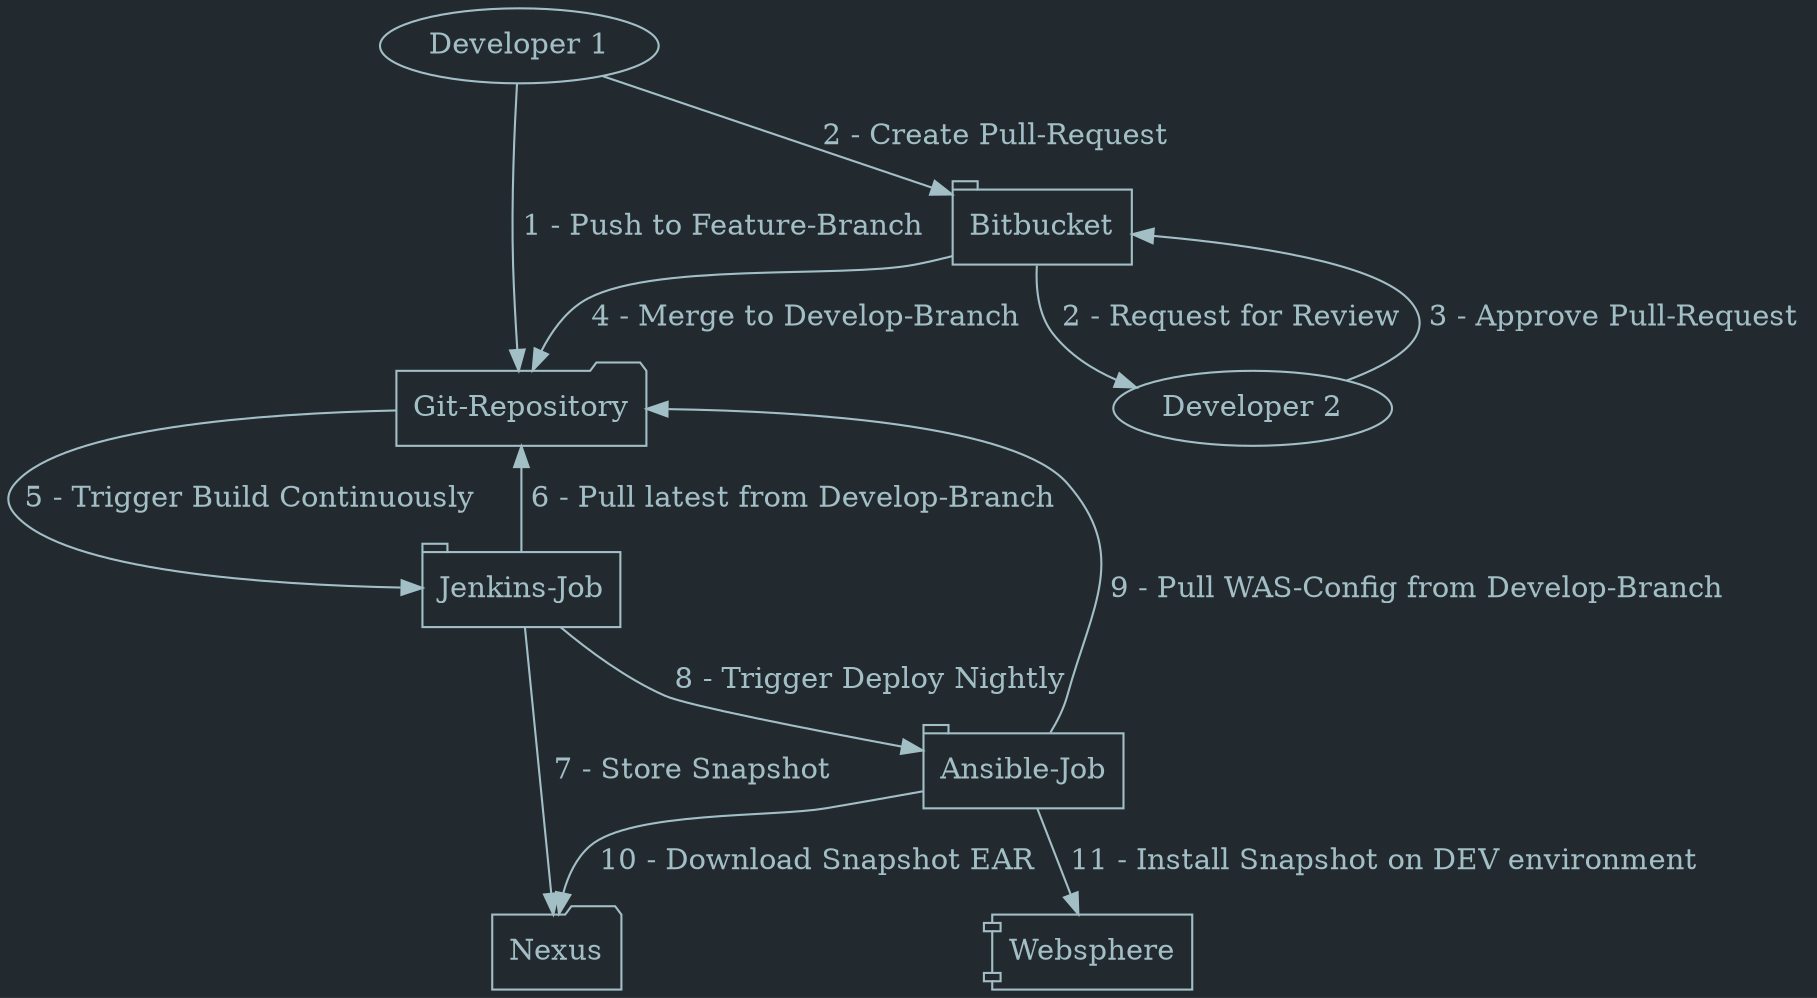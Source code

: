 // This describes the workflow of the continuous integration process in NWM
//
// Graphviz is used to generate an graph image (http://www.graphviz.org/)
// use the following command in a unix shell
// dot -Tpng nwm-continuous-integration-flow.dot -o nwm-continuous-integration-flow.png

digraph G {
    bgcolor="#222A30"
    edge[color="#A3BFC6", fontcolor="#A3BFC6"]
    node[color="#A3BFC6", fontcolor="#A3BFC6"]

    developer1 -> gitrepo [label=" 1 - Push to Feature-Branch "];
    developer1 -> stash [label=" 2 - Create Pull-Request "];
    stash -> developer2 [label=" 2 - Request for Review "];
    developer2 -> stash [label=" 3 - Approve Pull-Request "];
    stash -> gitrepo [label=" 4 - Merge to Develop-Branch "];
    gitrepo -> jenkins [label=" 5 - Trigger Build Continuously"];
    jenkins -> gitrepo [label=" 6 - Pull latest from Develop-Branch "];
    jenkins -> nexus [label=" 7 - Store Snapshot "];
    jenkins -> ansible [label=" 8 - Trigger Deploy Nightly"];
    ansible -> gitrepo [label=" 9 - Pull WAS-Config from Develop-Branch "];
    ansible -> nexus [label=" 10 - Download Snapshot EAR "];
    ansible -> was [label=" 11 - Install Snapshot on DEV environment "];
    
    developer1 [label="Developer 1"];
    developer2 [label="Developer 2"];
    stash [label="Bitbucket", shape="tab"];
    gitrepo [label="Git-Repository", shape="folder"];
    jenkins [label="Jenkins-Job", shape="tab"];
    nexus [label="Nexus", shape="folder"];
    ansible [label="Ansible-Job", shape="tab"];
    was [label="Websphere", shape="component"];
}
